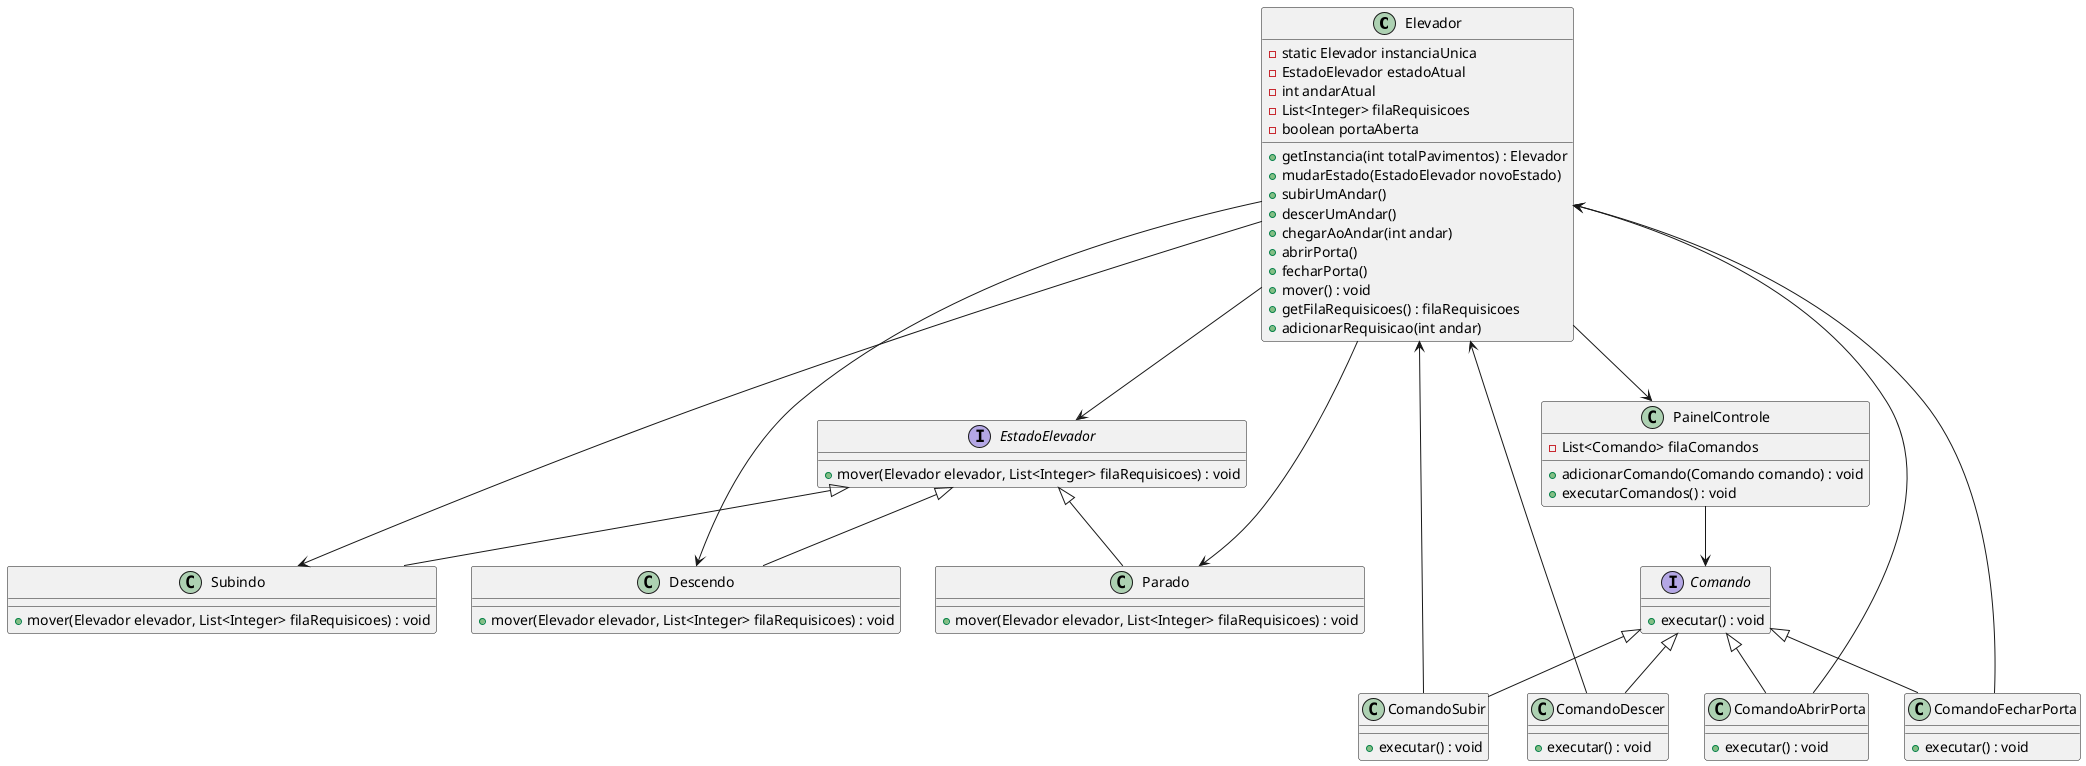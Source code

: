 @startuml
class Elevador {
    - static Elevador instanciaUnica
    - EstadoElevador estadoAtual
    - int andarAtual
    - List<Integer> filaRequisicoes
    - boolean portaAberta
    + getInstancia(int totalPavimentos) : Elevador
    + mudarEstado(EstadoElevador novoEstado)
    + subirUmAndar()
    + descerUmAndar()
    + chegarAoAndar(int andar)
    + abrirPorta()
    + fecharPorta()
    + mover() : void
    + getFilaRequisicoes() : filaRequisicoes
    + adicionarRequisicao(int andar)
}

interface EstadoElevador {
    + mover(Elevador elevador, List<Integer> filaRequisicoes) : void
}

class Subindo {
    + mover(Elevador elevador, List<Integer> filaRequisicoes) : void
}

class Descendo {
    + mover(Elevador elevador, List<Integer> filaRequisicoes) : void
}

class Parado {
    + mover(Elevador elevador, List<Integer> filaRequisicoes) : void
}

interface Comando {
    + executar() : void
}

class ComandoSubir {
    + executar() : void
}

class ComandoDescer {
    + executar() : void
}

class ComandoAbrirPorta {
    + executar() : void
}

class ComandoFecharPorta {
    + executar() : void
}

class PainelControle {
    - List<Comando> filaComandos
    + adicionarComando(Comando comando) : void
    + executarComandos() : void
}

Elevador --> EstadoElevador
Elevador --> PainelControle
Elevador --> Subindo
Elevador --> Descendo
Elevador --> Parado
PainelControle --> Comando

ComandoSubir --> Elevador
ComandoDescer --> Elevador
ComandoAbrirPorta --> Elevador
ComandoFecharPorta --> Elevador

EstadoElevador <|-- Subindo
EstadoElevador <|-- Descendo
EstadoElevador <|-- Parado

Comando <|-- ComandoSubir
Comando <|-- ComandoDescer
Comando <|-- ComandoAbrirPorta
Comando <|-- ComandoFecharPorta

@enduml
